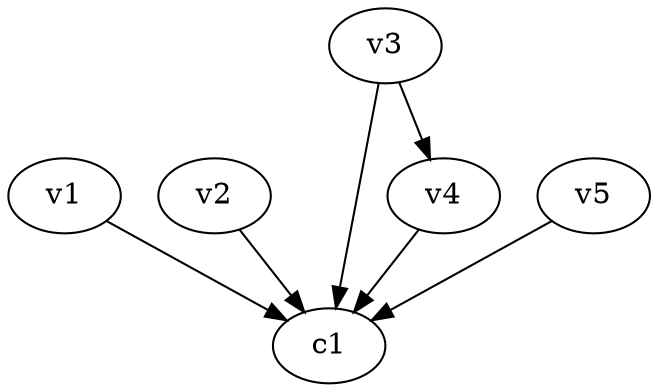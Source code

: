 strict digraph  {
c1;
v1;
v2;
v3;
v4;
v5;
v1 -> c1  [weight=1];
v2 -> c1  [weight=1];
v3 -> c1  [weight=1];
v3 -> v4  [weight=1];
v4 -> c1  [weight=1];
v5 -> c1  [weight=1];
}

